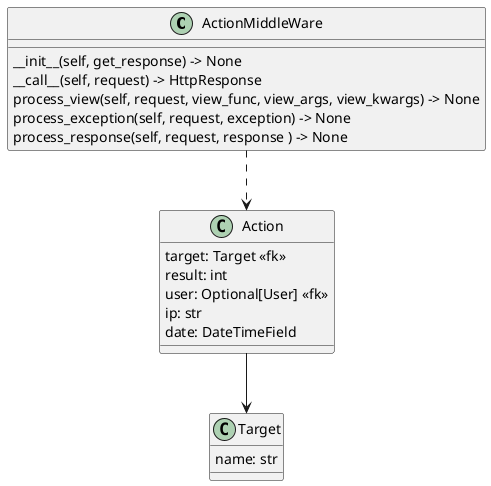 @startuml

class ActionMiddleWare {
    __init__(self, get_response) -> None
    __call__(self, request) -> HttpResponse
    process_view(self, request, view_func, view_args, view_kwargs) -> None
    process_exception(self, request, exception) -> None
    process_response(self, request, response ) -> None
}

class Target {
    name: str
}

class Action {
    target: Target <<fk>>
    result: int
    user: Optional[User] <<fk>>
    ip: str
    date: DateTimeField
}


ActionMiddleWare..> Action
Action--> Target

@enduml
